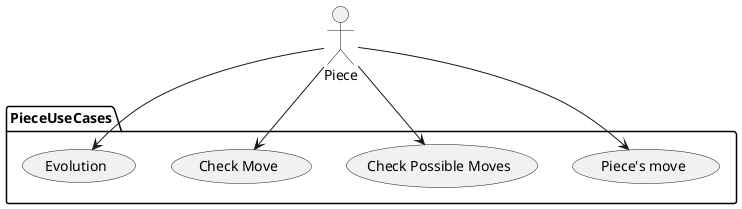 @startuml

actor Piece as piece

package PieceUseCases {
    usecase "Piece's move" as pieceMove
    usecase "Check Possible Moves" as checkPossibleMoves
    usecase "Check Move" as checkMove
    usecase "Evolution" as evolution
}

:piece: --> pieceMove
:piece: --> checkPossibleMoves
:piece: --> checkMove
:piece: --> evolution

@enduml